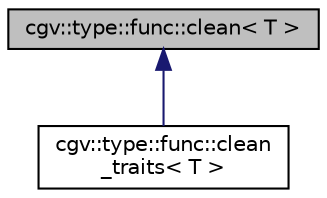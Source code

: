 digraph "cgv::type::func::clean&lt; T &gt;"
{
  bgcolor="transparent";
  edge [fontname="Helvetica",fontsize="10",labelfontname="Helvetica",labelfontsize="10"];
  node [fontname="Helvetica",fontsize="10",shape=record];
  Node1 [label="cgv::type::func::clean\< T \>",height=0.2,width=0.4,color="black", fillcolor="grey75", style="filled", fontcolor="black"];
  Node1 -> Node2 [dir="back",color="midnightblue",fontsize="10",style="solid",fontname="Helvetica"];
  Node2 [label="cgv::type::func::clean\l_traits\< T \>",height=0.2,width=0.4,color="black",URL="$a00254.html",tooltip="defines value, reference and pointer types for potentially const and reference types ..."];
}
